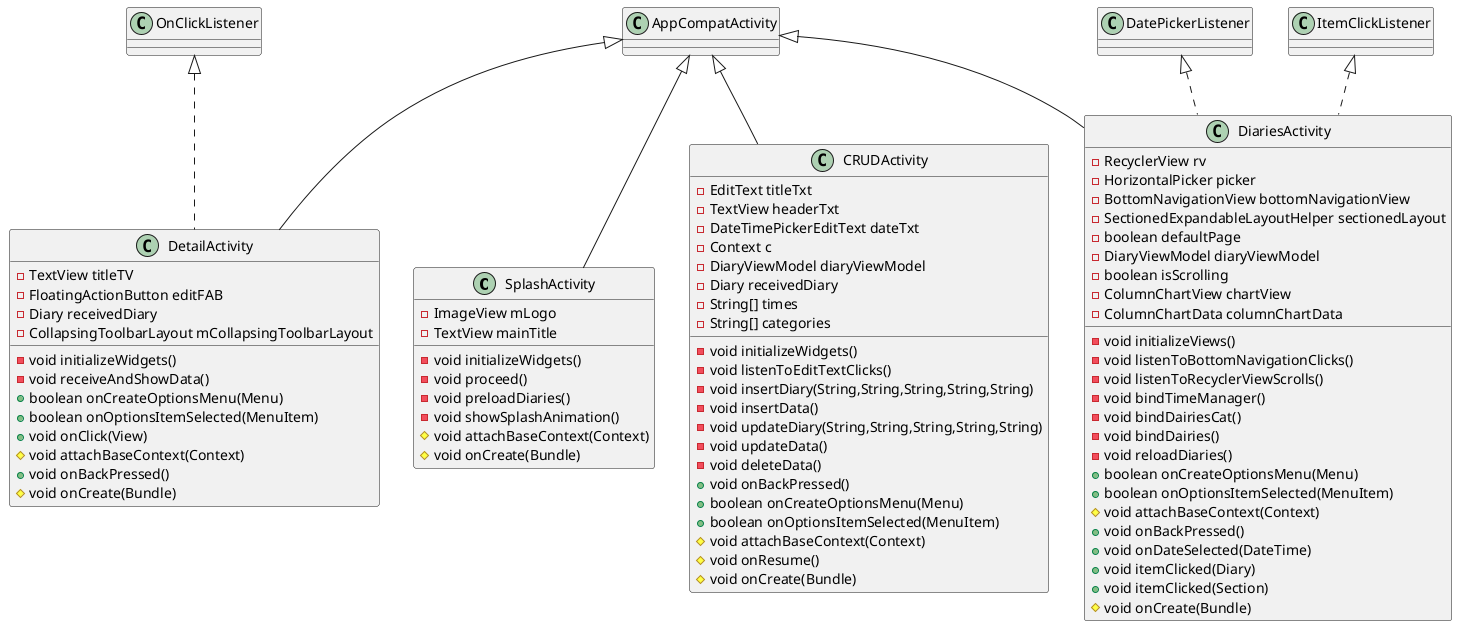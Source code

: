 @startuml
class SplashActivity {
- ImageView mLogo
- TextView mainTitle
- void initializeWidgets()
- void proceed()
- void preloadDiaries()
- void showSplashAnimation()
# void attachBaseContext(Context)
# void onCreate(Bundle)
}
class DetailActivity {
- TextView titleTV
- FloatingActionButton editFAB
- Diary receivedDiary
- CollapsingToolbarLayout mCollapsingToolbarLayout
- void initializeWidgets()
- void receiveAndShowData()
+ boolean onCreateOptionsMenu(Menu)
+ boolean onOptionsItemSelected(MenuItem)
+ void onClick(View)
# void attachBaseContext(Context)
+ void onBackPressed()
# void onCreate(Bundle)
}
class DiariesActivity {
- RecyclerView rv
- HorizontalPicker picker
- BottomNavigationView bottomNavigationView
- SectionedExpandableLayoutHelper sectionedLayout
- boolean defaultPage
- DiaryViewModel diaryViewModel
- boolean isScrolling
- ColumnChartView chartView
- ColumnChartData columnChartData
- void initializeViews()
- void listenToBottomNavigationClicks()
- void listenToRecyclerViewScrolls()
- void bindTimeManager()
- void bindDairiesCat()
- void bindDairies()
- void reloadDiaries()
+ boolean onCreateOptionsMenu(Menu)
+ boolean onOptionsItemSelected(MenuItem)
# void attachBaseContext(Context)
+ void onBackPressed()
+ void onDateSelected(DateTime)
+ void itemClicked(Diary)
+ void itemClicked(Section)
# void onCreate(Bundle)
}
class CRUDActivity {
- EditText titleTxt
- TextView headerTxt
- DateTimePickerEditText dateTxt
- Context c
- DiaryViewModel diaryViewModel
- Diary receivedDiary
- String[] times
- String[] categories
- void initializeWidgets()
- void listenToEditTextClicks()
- void insertDiary(String,String,String,String,String)
- void insertData()
- void updateDiary(String,String,String,String,String)
- void updateData()
- void deleteData()
+ void onBackPressed()
+ boolean onCreateOptionsMenu(Menu)
+ boolean onOptionsItemSelected(MenuItem)
# void attachBaseContext(Context)
# void onResume()
# void onCreate(Bundle)
}


AppCompatActivity <|-- SplashActivity
OnClickListener <|.. DetailActivity
AppCompatActivity <|-- DetailActivity
DatePickerListener <|.. DiariesActivity
ItemClickListener <|.. DiariesActivity
AppCompatActivity <|-- DiariesActivity
AppCompatActivity <|-- CRUDActivity
@enduml